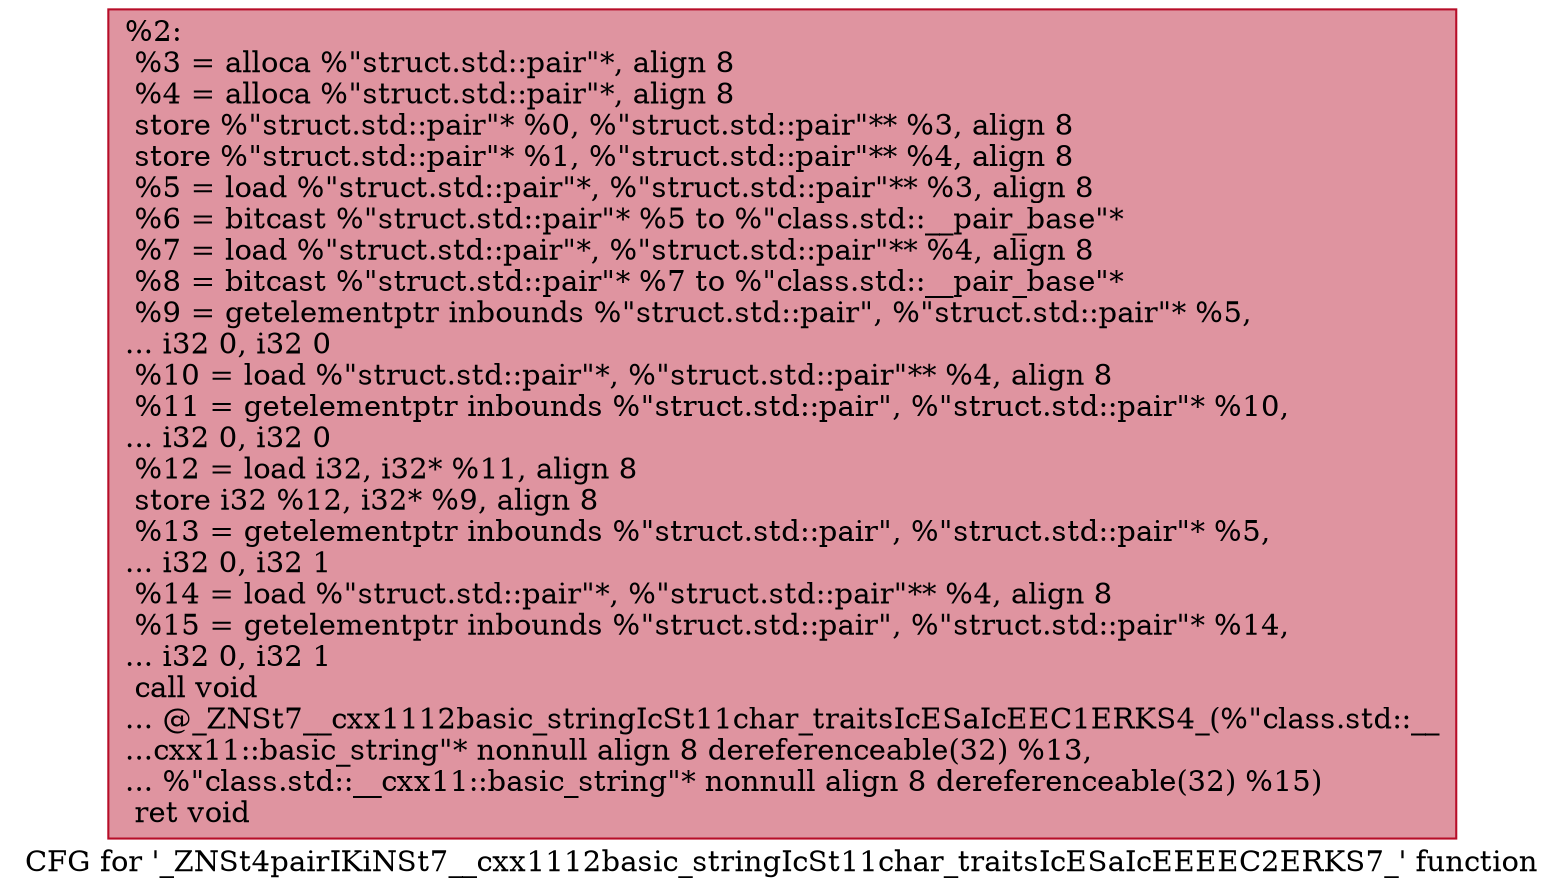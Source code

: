 digraph "CFG for '_ZNSt4pairIKiNSt7__cxx1112basic_stringIcSt11char_traitsIcESaIcEEEEC2ERKS7_' function" {
	label="CFG for '_ZNSt4pairIKiNSt7__cxx1112basic_stringIcSt11char_traitsIcESaIcEEEEC2ERKS7_' function";

	Node0x561d2df61a20 [shape=record,color="#b70d28ff", style=filled, fillcolor="#b70d2870",label="{%2:\l  %3 = alloca %\"struct.std::pair\"*, align 8\l  %4 = alloca %\"struct.std::pair\"*, align 8\l  store %\"struct.std::pair\"* %0, %\"struct.std::pair\"** %3, align 8\l  store %\"struct.std::pair\"* %1, %\"struct.std::pair\"** %4, align 8\l  %5 = load %\"struct.std::pair\"*, %\"struct.std::pair\"** %3, align 8\l  %6 = bitcast %\"struct.std::pair\"* %5 to %\"class.std::__pair_base\"*\l  %7 = load %\"struct.std::pair\"*, %\"struct.std::pair\"** %4, align 8\l  %8 = bitcast %\"struct.std::pair\"* %7 to %\"class.std::__pair_base\"*\l  %9 = getelementptr inbounds %\"struct.std::pair\", %\"struct.std::pair\"* %5,\l... i32 0, i32 0\l  %10 = load %\"struct.std::pair\"*, %\"struct.std::pair\"** %4, align 8\l  %11 = getelementptr inbounds %\"struct.std::pair\", %\"struct.std::pair\"* %10,\l... i32 0, i32 0\l  %12 = load i32, i32* %11, align 8\l  store i32 %12, i32* %9, align 8\l  %13 = getelementptr inbounds %\"struct.std::pair\", %\"struct.std::pair\"* %5,\l... i32 0, i32 1\l  %14 = load %\"struct.std::pair\"*, %\"struct.std::pair\"** %4, align 8\l  %15 = getelementptr inbounds %\"struct.std::pair\", %\"struct.std::pair\"* %14,\l... i32 0, i32 1\l  call void\l... @_ZNSt7__cxx1112basic_stringIcSt11char_traitsIcESaIcEEC1ERKS4_(%\"class.std::__\l...cxx11::basic_string\"* nonnull align 8 dereferenceable(32) %13,\l... %\"class.std::__cxx11::basic_string\"* nonnull align 8 dereferenceable(32) %15)\l  ret void\l}"];
}
